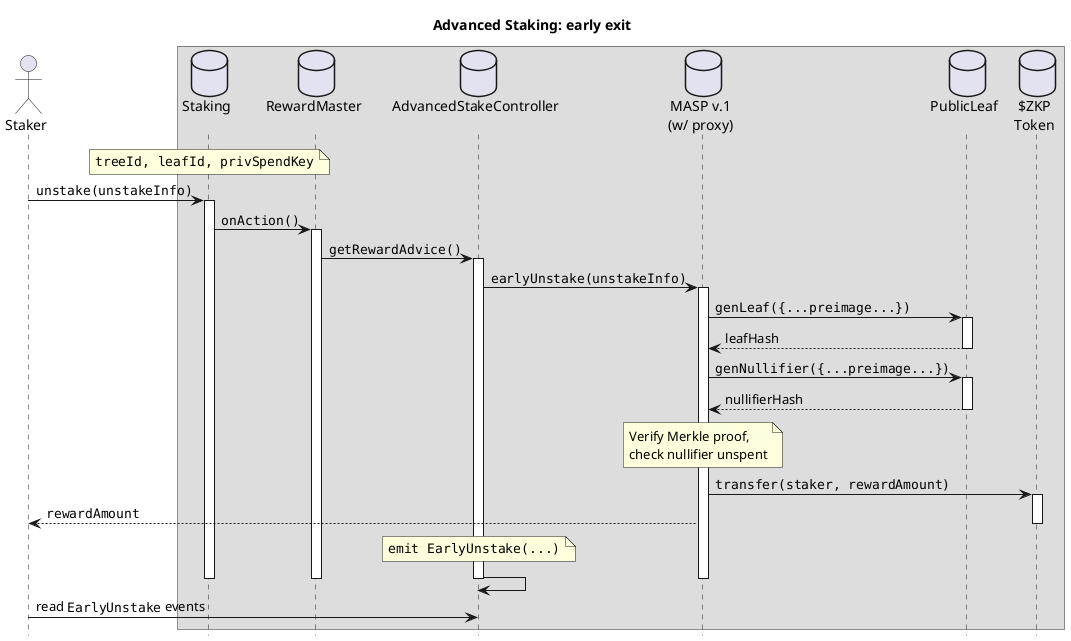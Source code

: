 @startuml
'https://plantuml.com/sequence-diagram

title **Advanced Staking: early exit**

'autonumber

<style>
</style>

hide footbox
actor "Staker" as staker

box
  database "Staking\n" as staking
  database "RewardMaster\n" as rMaster
  database "AdvancedStakeController\n" as aCtrl
  database "MASP v.1\n(w/ proxy)" as pool
  database "PublicLeaf\n" as pLeaf
  database "$ZKP\nToken" as zkp
end box

note over staking
  ""treeId, leafId, privSpendKey""
end note
staker -> staking ++ : ""unstake(unstakeInfo)""
  staking -> rMaster ++ : ""onAction()""
    rMaster -> aCtrl ++ : ""getRewardAdvice()""
      aCtrl -> pool ++ : ""earlyUnstake(unstakeInfo)""
        pool -> pLeaf ++ : ""genLeaf({...preimage...})""
        return leafHash
        pool -> pLeaf ++ : ""genNullifier({...preimage...})""
        return nullifierHash
        note over pool
          Verify Merkle proof,
          check nullifier unspent
        end note
        pool -> zkp ++ : ""transfer(staker, rewardAmount)""
          pool --> staker : ""rewardAmount""
        deactivate zkp
      note over aCtrl
      ""emit EarlyUnstake(...)""
      end note
      aCtrl -> aCtrl
      deactivate pool
    deactivate aCtrl
  deactivate rMaster
deactivate staking

staker -> aCtrl : read ""EarlyUnstake"" events
@enduml

